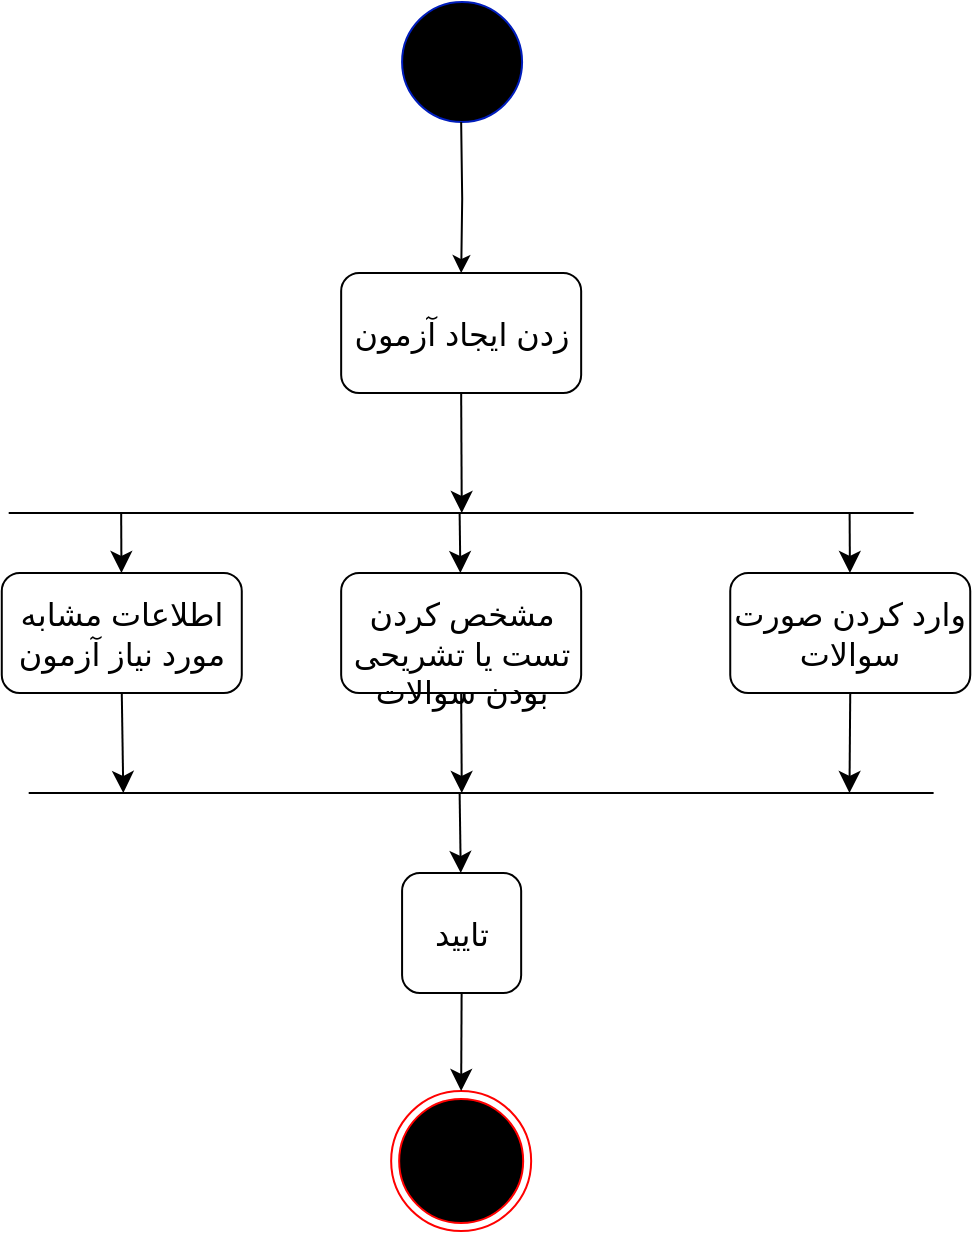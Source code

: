 <mxfile version="20.8.13" type="device"><diagram name="‫صفحه - 1‬" id="5WyGLmeOG3FtT68SBLqi"><mxGraphModel dx="593" dy="634" grid="1" gridSize="10" guides="1" tooltips="1" connect="1" arrows="1" fold="1" page="1" pageScale="1" pageWidth="827" pageHeight="1169" math="0" shadow="0"><root><mxCell id="0"/><mxCell id="1" parent="0"/><mxCell id="oPjLhb7i_HHF7ssPGbmt-2" value="" style="verticalLabelPosition=bottom;verticalAlign=top;html=1;shape=mxgraph.flowchart.on-page_reference;fillColor=#000000;fontColor=#ffffff;strokeColor=#001DBC;" parent="1" vertex="1"><mxGeometry x="348.04" y="130" width="60" height="60" as="geometry"/></mxCell><mxCell id="oPjLhb7i_HHF7ssPGbmt-3" value="" style="ellipse;html=1;shape=endState;fillColor=#000000;strokeColor=#ff0000;strokeWidth=1;fontSize=20;" parent="1" vertex="1"><mxGeometry x="342.58" y="674.5" width="70" height="70" as="geometry"/></mxCell><mxCell id="oPjLhb7i_HHF7ssPGbmt-10" value="" style="edgeStyle=orthogonalEdgeStyle;rounded=0;orthogonalLoop=1;jettySize=auto;html=1;" parent="1" target="oPjLhb7i_HHF7ssPGbmt-21" edge="1"><mxGeometry relative="1" as="geometry"><mxPoint x="377.58" y="295.5" as="targetPoint"/><mxPoint x="377.58" y="190" as="sourcePoint"/></mxGeometry></mxCell><mxCell id="oPjLhb7i_HHF7ssPGbmt-23" style="edgeStyle=none;curved=1;rounded=0;orthogonalLoop=1;jettySize=auto;html=1;exitX=0.5;exitY=1;exitDx=0;exitDy=0;fontSize=12;startSize=8;endSize=8;" parent="1" source="oPjLhb7i_HHF7ssPGbmt-21" edge="1"><mxGeometry relative="1" as="geometry"><mxPoint x="377.888" y="385.5" as="targetPoint"/></mxGeometry></mxCell><mxCell id="oPjLhb7i_HHF7ssPGbmt-21" value="زدن ایجاد آزمون" style="rounded=1;whiteSpace=wrap;html=1;fontSize=16;" parent="1" vertex="1"><mxGeometry x="317.58" y="265.5" width="120" height="60" as="geometry"/></mxCell><mxCell id="oPjLhb7i_HHF7ssPGbmt-22" value="" style="endArrow=none;html=1;rounded=0;fontSize=12;startSize=8;endSize=8;curved=1;" parent="1" edge="1"><mxGeometry width="50" height="50" relative="1" as="geometry"><mxPoint x="151.35" y="385.5" as="sourcePoint"/><mxPoint x="603.812" y="385.5" as="targetPoint"/></mxGeometry></mxCell><mxCell id="oPjLhb7i_HHF7ssPGbmt-25" style="edgeStyle=none;curved=1;rounded=0;orthogonalLoop=1;jettySize=auto;html=1;exitX=0.5;exitY=1;exitDx=0;exitDy=0;fontSize=12;startSize=8;endSize=8;" parent="1" target="oPjLhb7i_HHF7ssPGbmt-28" edge="1"><mxGeometry relative="1" as="geometry"><mxPoint x="207.888" y="445.5" as="targetPoint"/><mxPoint x="207.58" y="385.5" as="sourcePoint"/></mxGeometry></mxCell><mxCell id="oPjLhb7i_HHF7ssPGbmt-26" style="edgeStyle=none;curved=1;rounded=0;orthogonalLoop=1;jettySize=auto;html=1;exitX=0.5;exitY=1;exitDx=0;exitDy=0;fontSize=12;startSize=8;endSize=8;" parent="1" target="oPjLhb7i_HHF7ssPGbmt-29" edge="1"><mxGeometry relative="1" as="geometry"><mxPoint x="572.118" y="445.5" as="targetPoint"/><mxPoint x="571.81" y="385.5" as="sourcePoint"/></mxGeometry></mxCell><mxCell id="oPjLhb7i_HHF7ssPGbmt-27" style="edgeStyle=none;curved=1;rounded=0;orthogonalLoop=1;jettySize=auto;html=1;exitX=0.5;exitY=1;exitDx=0;exitDy=0;fontSize=12;startSize=8;endSize=8;" parent="1" target="oPjLhb7i_HHF7ssPGbmt-30" edge="1"><mxGeometry relative="1" as="geometry"><mxPoint x="377.118" y="445.5" as="targetPoint"/><mxPoint x="376.81" y="385.5" as="sourcePoint"/></mxGeometry></mxCell><mxCell id="oPjLhb7i_HHF7ssPGbmt-35" style="edgeStyle=none;curved=1;rounded=0;orthogonalLoop=1;jettySize=auto;html=1;exitX=0.5;exitY=1;exitDx=0;exitDy=0;fontSize=12;startSize=8;endSize=8;" parent="1" source="oPjLhb7i_HHF7ssPGbmt-28" edge="1"><mxGeometry relative="1" as="geometry"><mxPoint x="208.657" y="525.5" as="targetPoint"/></mxGeometry></mxCell><mxCell id="oPjLhb7i_HHF7ssPGbmt-28" value="اطلاعات مشابه مورد نیاز آزمون" style="rounded=1;whiteSpace=wrap;html=1;fontSize=16;" parent="1" vertex="1"><mxGeometry x="147.888" y="415.5" width="120" height="60" as="geometry"/></mxCell><mxCell id="oPjLhb7i_HHF7ssPGbmt-33" style="edgeStyle=none;curved=1;rounded=0;orthogonalLoop=1;jettySize=auto;html=1;exitX=0.5;exitY=1;exitDx=0;exitDy=0;fontSize=12;startSize=8;endSize=8;" parent="1" source="oPjLhb7i_HHF7ssPGbmt-29" edge="1"><mxGeometry relative="1" as="geometry"><mxPoint x="571.734" y="525.5" as="targetPoint"/></mxGeometry></mxCell><mxCell id="oPjLhb7i_HHF7ssPGbmt-29" value="وارد کردن صورت سوالات" style="rounded=1;whiteSpace=wrap;html=1;fontSize=16;" parent="1" vertex="1"><mxGeometry x="512.118" y="415.5" width="120" height="60" as="geometry"/></mxCell><mxCell id="oPjLhb7i_HHF7ssPGbmt-34" style="edgeStyle=none;curved=1;rounded=0;orthogonalLoop=1;jettySize=auto;html=1;exitX=0.5;exitY=1;exitDx=0;exitDy=0;fontSize=12;startSize=8;endSize=8;" parent="1" source="oPjLhb7i_HHF7ssPGbmt-30" edge="1"><mxGeometry relative="1" as="geometry"><mxPoint x="377.888" y="525.5" as="targetPoint"/></mxGeometry></mxCell><mxCell id="oPjLhb7i_HHF7ssPGbmt-30" value="&lt;br&gt;مشخص کردن تست یا تشریحی بودن سوالات" style="rounded=1;whiteSpace=wrap;html=1;fontSize=16;" parent="1" vertex="1"><mxGeometry x="317.578" y="415.5" width="120" height="60" as="geometry"/></mxCell><mxCell id="oPjLhb7i_HHF7ssPGbmt-31" value="" style="endArrow=none;html=1;rounded=0;fontSize=12;startSize=8;endSize=8;curved=1;" parent="1" edge="1"><mxGeometry width="50" height="50" relative="1" as="geometry"><mxPoint x="161.35" y="525.5" as="sourcePoint"/><mxPoint x="613.812" y="525.5" as="targetPoint"/></mxGeometry></mxCell><mxCell id="oPjLhb7i_HHF7ssPGbmt-36" style="edgeStyle=none;curved=1;rounded=0;orthogonalLoop=1;jettySize=auto;html=1;exitX=0.5;exitY=1;exitDx=0;exitDy=0;fontSize=12;startSize=8;endSize=8;" parent="1" target="oPjLhb7i_HHF7ssPGbmt-37" edge="1"><mxGeometry relative="1" as="geometry"><mxPoint x="377.118" y="585.5" as="targetPoint"/><mxPoint x="376.81" y="525.5" as="sourcePoint"/></mxGeometry></mxCell><mxCell id="oPjLhb7i_HHF7ssPGbmt-38" style="edgeStyle=none;curved=1;rounded=0;orthogonalLoop=1;jettySize=auto;html=1;exitX=0.5;exitY=1;exitDx=0;exitDy=0;fontSize=12;startSize=8;endSize=8;" parent="1" source="oPjLhb7i_HHF7ssPGbmt-37" target="oPjLhb7i_HHF7ssPGbmt-3" edge="1"><mxGeometry relative="1" as="geometry"/></mxCell><mxCell id="oPjLhb7i_HHF7ssPGbmt-37" value="تایید" style="rounded=1;whiteSpace=wrap;html=1;fontSize=16;" parent="1" vertex="1"><mxGeometry x="348.04" y="565.5" width="59.54" height="60" as="geometry"/></mxCell></root></mxGraphModel></diagram></mxfile>